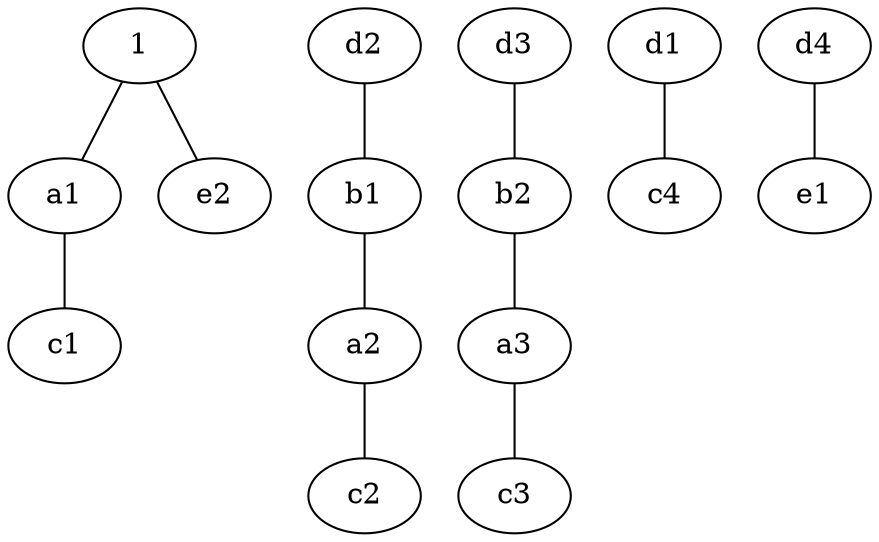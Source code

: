 graph {
"1" -- "a1"
"b1" -- "a2"
"b2" -- "a3"
"a1" -- "c1"
"a2" -- "c2"
"a3" -- "c3"
"d1" -- "c4"
"d2" -- "b1"
"d3" -- "b2"
"d4" -- "e1"
"1" -- "e2"
}